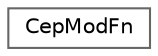 digraph "Graphical Class Hierarchy"
{
 // LATEX_PDF_SIZE
  bgcolor="transparent";
  edge [fontname=Helvetica,fontsize=10,labelfontname=Helvetica,labelfontsize=10];
  node [fontname=Helvetica,fontsize=10,shape=box,height=0.2,width=0.4];
  rankdir="LR";
  Node0 [id="Node000000",label="CepModFn",height=0.2,width=0.4,color="grey40", fillcolor="white", style="filled",URL="$class_cep_mod_fn.html",tooltip="This module defines data structures for Fitzhugh-Nagumo cellular activation model for cardiac electro..."];
}
